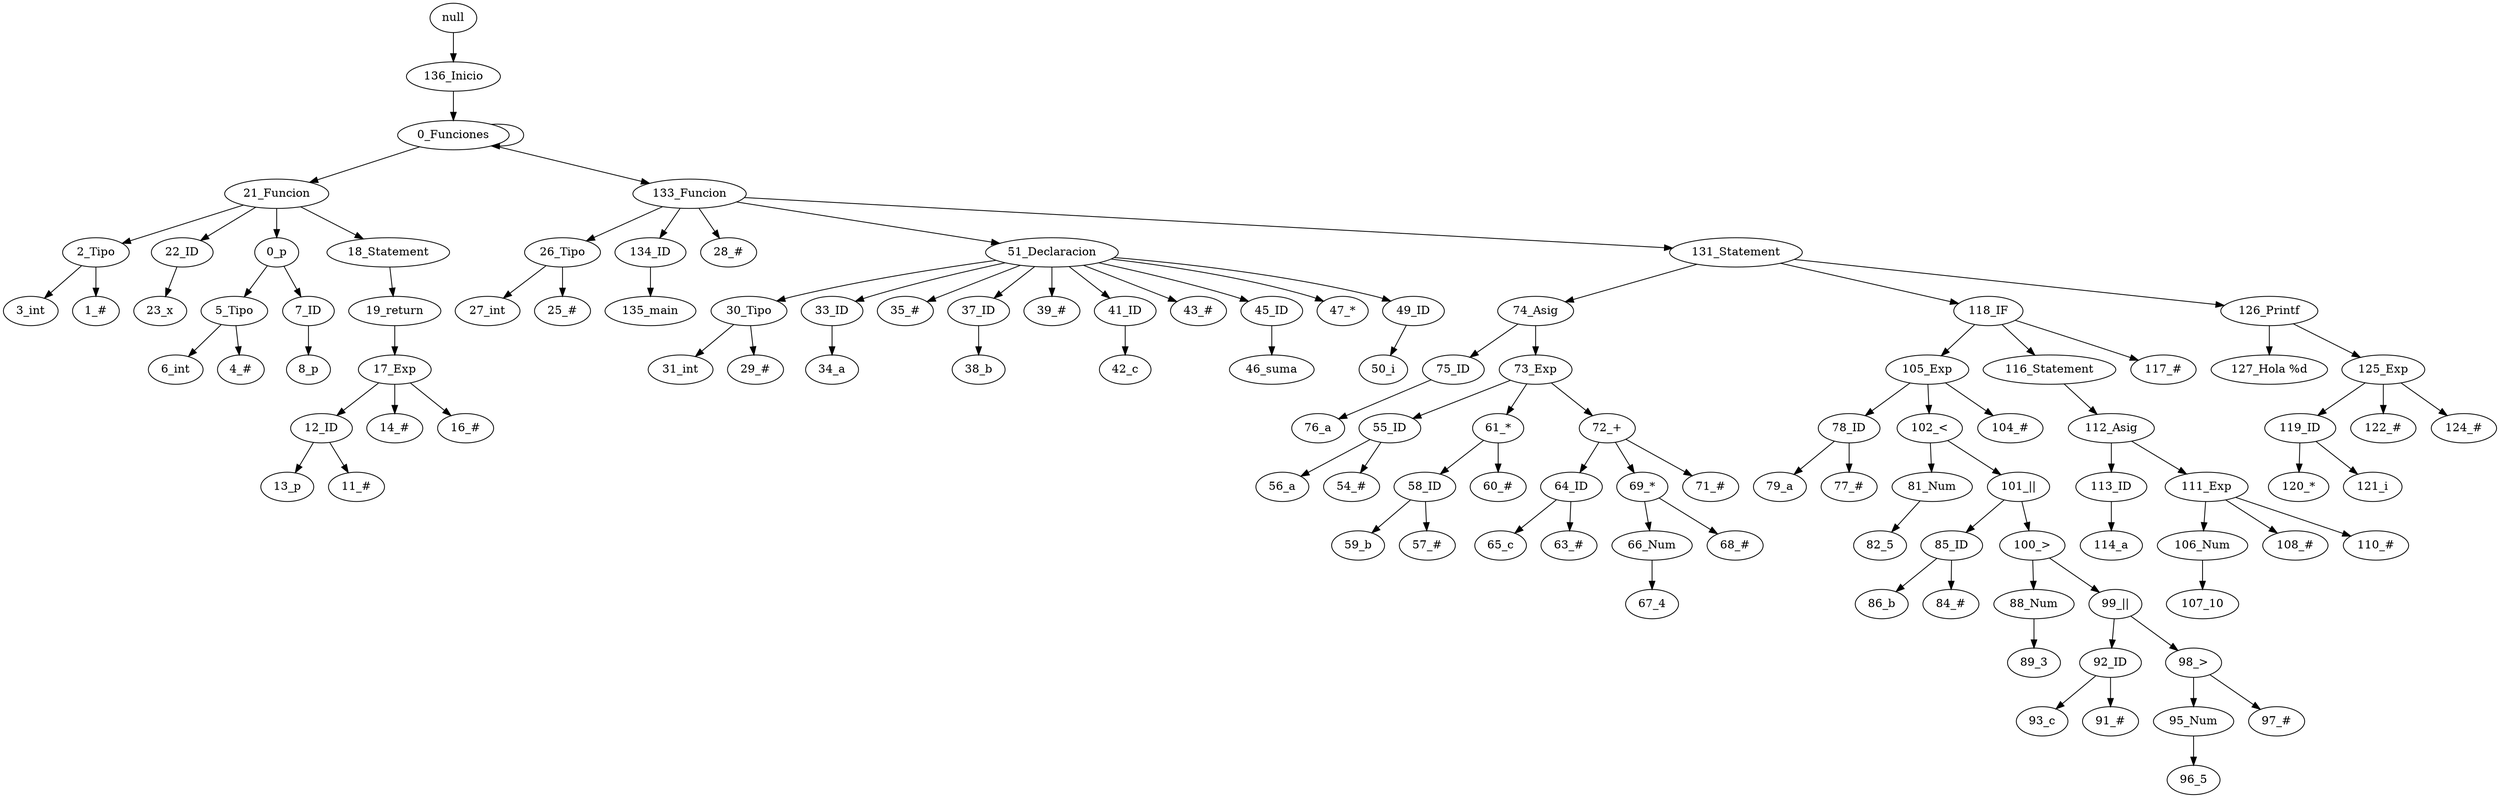 digraph {
"null" -> "136_Inicio";
"136_Inicio" -> "0_Funciones";
"0_Funciones" -> "0_Funciones";
"0_Funciones" -> "21_Funcion";
"21_Funcion" -> "2_Tipo";
"2_Tipo" -> "3_int";
"2_Tipo" -> "1_#";
"21_Funcion" -> "22_ID";
"22_ID" -> "23_x";
"21_Funcion" -> "0_p";
"0_p" -> "5_Tipo";
"5_Tipo" -> "6_int";
"5_Tipo" -> "4_#";
"0_p" -> "7_ID";
"7_ID" -> "8_p";
"21_Funcion" -> "18_Statement";
"18_Statement" -> "19_return";
"19_return" -> "17_Exp";
"17_Exp" -> "12_ID";
"12_ID" -> "13_p";
"12_ID" -> "11_#";
"17_Exp" -> "14_#";
"17_Exp" -> "16_#";
"0_Funciones" -> "133_Funcion";
"133_Funcion" -> "26_Tipo";
"26_Tipo" -> "27_int";
"26_Tipo" -> "25_#";
"133_Funcion" -> "134_ID";
"134_ID" -> "135_main";
"133_Funcion" -> "28_#";
"133_Funcion" -> "51_Declaracion";
"51_Declaracion" -> "30_Tipo";
"30_Tipo" -> "31_int";
"30_Tipo" -> "29_#";
"51_Declaracion" -> "33_ID";
"33_ID" -> "34_a";
"51_Declaracion" -> "35_#";
"51_Declaracion" -> "37_ID";
"37_ID" -> "38_b";
"51_Declaracion" -> "39_#";
"51_Declaracion" -> "41_ID";
"41_ID" -> "42_c";
"51_Declaracion" -> "43_#";
"51_Declaracion" -> "45_ID";
"45_ID" -> "46_suma";
"51_Declaracion" -> "47_*";
"51_Declaracion" -> "49_ID";
"49_ID" -> "50_i";
"133_Funcion" -> "131_Statement";
"131_Statement" -> "74_Asig";
"74_Asig" -> "75_ID";
"75_ID" -> "76_a";
"74_Asig" -> "73_Exp";
"73_Exp" -> "55_ID";
"55_ID" -> "56_a";
"55_ID" -> "54_#";
"73_Exp" -> "61_*";
"61_*" -> "58_ID";
"58_ID" -> "59_b";
"58_ID" -> "57_#";
"61_*" -> "60_#";
"73_Exp" -> "72_+";
"72_+" -> "64_ID";
"64_ID" -> "65_c";
"64_ID" -> "63_#";
"72_+" -> "69_*";
"69_*" -> "66_Num";
"66_Num" -> "67_4";
"69_*" -> "68_#";
"72_+" -> "71_#";
"131_Statement" -> "118_IF";
"118_IF" -> "105_Exp";
"105_Exp" -> "78_ID";
"78_ID" -> "79_a";
"78_ID" -> "77_#";
"105_Exp" -> "102_<";
"102_<" -> "81_Num";
"81_Num" -> "82_5";
"102_<" -> "101_||";
"101_||" -> "85_ID";
"85_ID" -> "86_b";
"85_ID" -> "84_#";
"101_||" -> "100_>";
"100_>" -> "88_Num";
"88_Num" -> "89_3";
"100_>" -> "99_||";
"99_||" -> "92_ID";
"92_ID" -> "93_c";
"92_ID" -> "91_#";
"99_||" -> "98_>";
"98_>" -> "95_Num";
"95_Num" -> "96_5";
"98_>" -> "97_#";
"105_Exp" -> "104_#";
"118_IF" -> "116_Statement";
"116_Statement" -> "112_Asig";
"112_Asig" -> "113_ID";
"113_ID" -> "114_a";
"112_Asig" -> "111_Exp";
"111_Exp" -> "106_Num";
"106_Num" -> "107_10";
"111_Exp" -> "108_#";
"111_Exp" -> "110_#";
"118_IF" -> "117_#";
"131_Statement" -> "126_Printf";
"126_Printf" -> "127_Hola %d";
"126_Printf" -> "125_Exp";
"125_Exp" -> "119_ID";
"119_ID" -> "120_*";
"119_ID" -> "121_i";
"125_Exp" -> "122_#";
"125_Exp" -> "124_#";
}